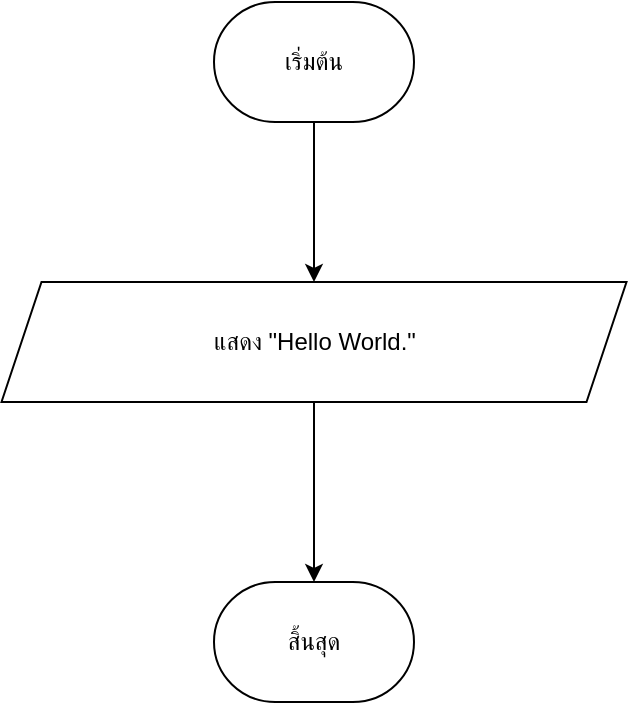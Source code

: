 <mxfile>
    <diagram id="GQla6CF9P6swph8CD5ei" name="Page-1">
        <mxGraphModel dx="1130" dy="779" grid="1" gridSize="10" guides="1" tooltips="1" connect="1" arrows="1" fold="1" page="1" pageScale="1" pageWidth="827" pageHeight="1169" math="0" shadow="0">
            <root>
                <mxCell id="0"/>
                <mxCell id="1" parent="0"/>
                <mxCell id="34" value="" style="edgeStyle=none;html=1;" edge="1" parent="1" source="25" target="33">
                    <mxGeometry relative="1" as="geometry"/>
                </mxCell>
                <mxCell id="25" value="แสดง &quot;Hello World.&quot;" style="shape=parallelogram;perimeter=parallelogramPerimeter;whiteSpace=wrap;html=1;fixedSize=1;" parent="1" vertex="1">
                    <mxGeometry x="257.75" y="200" width="312.5" height="60" as="geometry"/>
                </mxCell>
                <mxCell id="32" value="" style="edgeStyle=none;html=1;" edge="1" parent="1" source="31" target="25">
                    <mxGeometry relative="1" as="geometry"/>
                </mxCell>
                <mxCell id="31" value="เริ่มต้น" style="strokeWidth=1;html=1;shape=mxgraph.flowchart.terminator;whiteSpace=wrap;" vertex="1" parent="1">
                    <mxGeometry x="364" y="60" width="100" height="60" as="geometry"/>
                </mxCell>
                <mxCell id="33" value="สิ้นสุด" style="strokeWidth=1;html=1;shape=mxgraph.flowchart.terminator;whiteSpace=wrap;" vertex="1" parent="1">
                    <mxGeometry x="364" y="350" width="100" height="60" as="geometry"/>
                </mxCell>
            </root>
        </mxGraphModel>
    </diagram>
</mxfile>